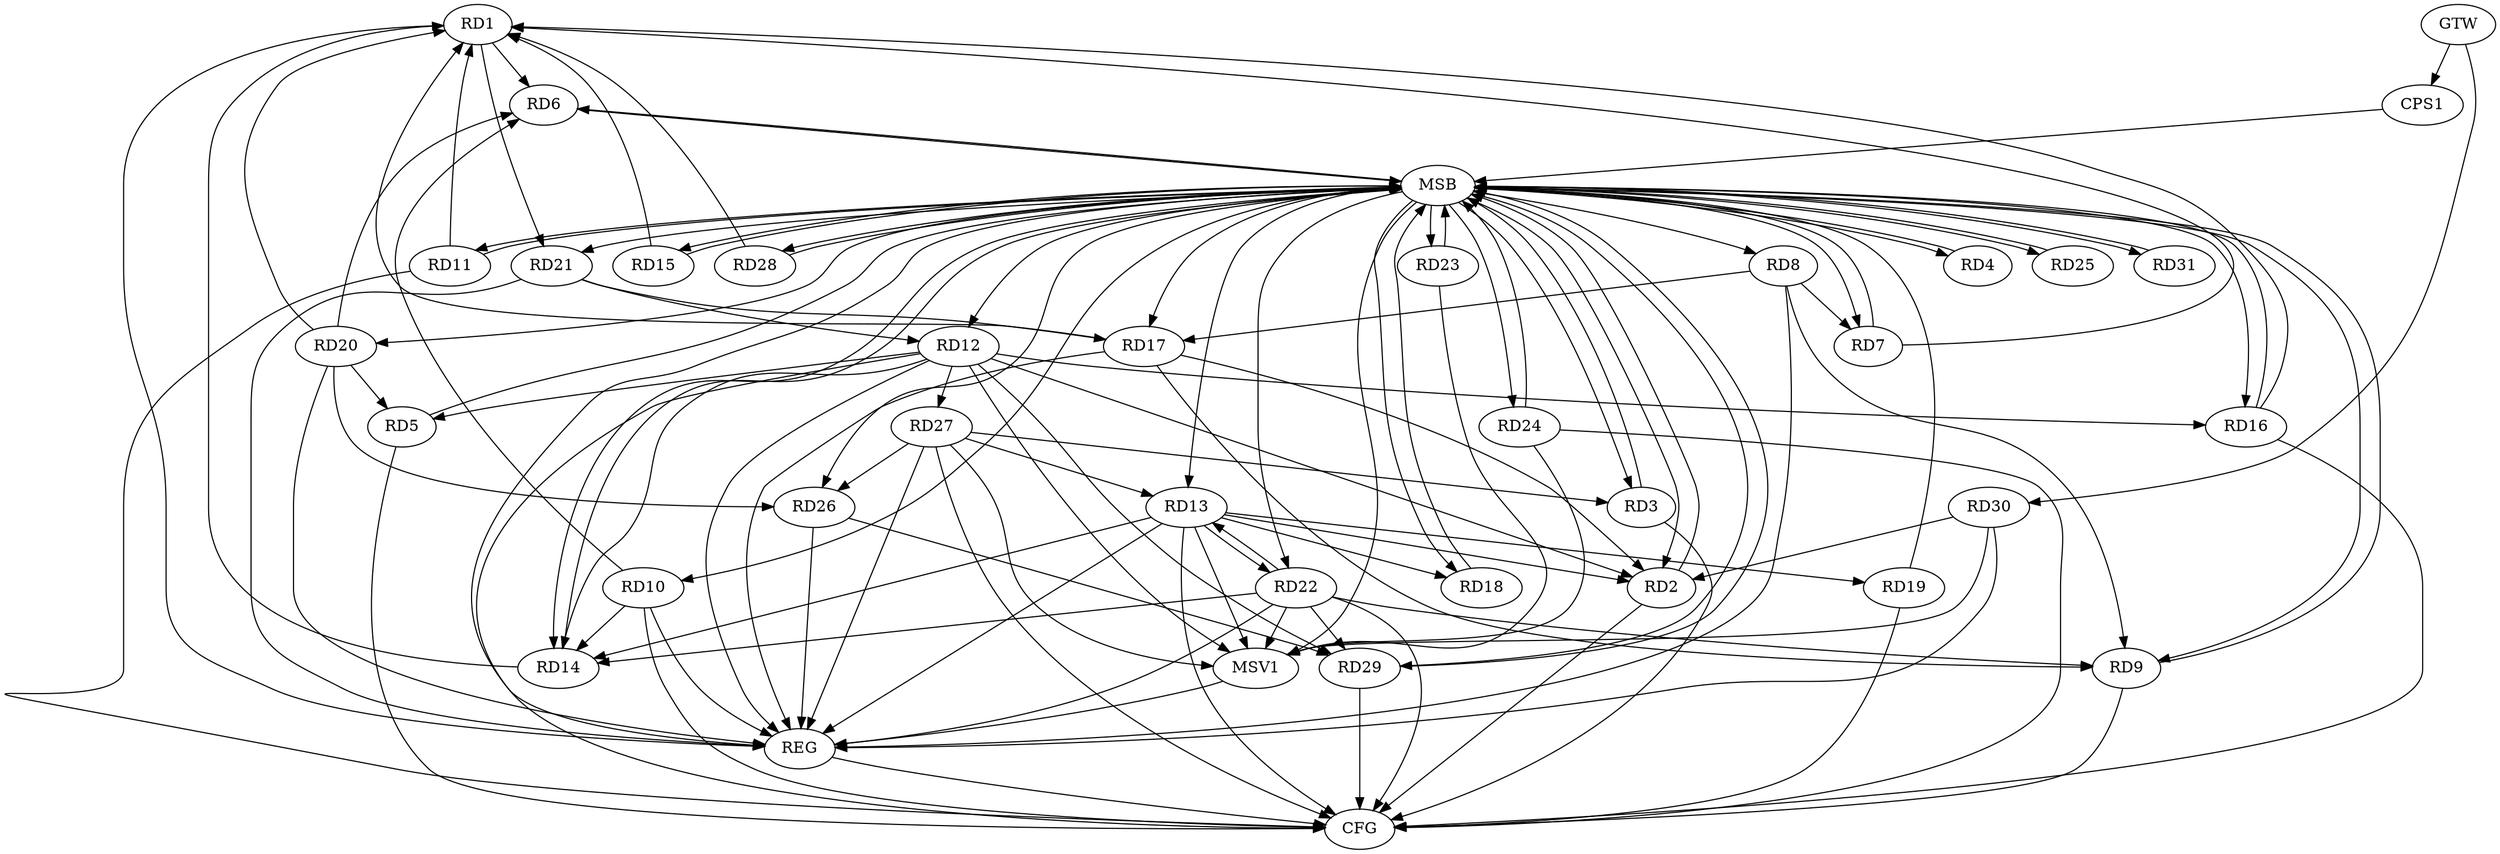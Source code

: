 strict digraph G {
  RD1 [ label="RD1" ];
  RD2 [ label="RD2" ];
  RD3 [ label="RD3" ];
  RD4 [ label="RD4" ];
  RD5 [ label="RD5" ];
  RD6 [ label="RD6" ];
  RD7 [ label="RD7" ];
  RD8 [ label="RD8" ];
  RD9 [ label="RD9" ];
  RD10 [ label="RD10" ];
  RD11 [ label="RD11" ];
  RD12 [ label="RD12" ];
  RD13 [ label="RD13" ];
  RD14 [ label="RD14" ];
  RD15 [ label="RD15" ];
  RD16 [ label="RD16" ];
  RD17 [ label="RD17" ];
  RD18 [ label="RD18" ];
  RD19 [ label="RD19" ];
  RD20 [ label="RD20" ];
  RD21 [ label="RD21" ];
  RD22 [ label="RD22" ];
  RD23 [ label="RD23" ];
  RD24 [ label="RD24" ];
  RD25 [ label="RD25" ];
  RD26 [ label="RD26" ];
  RD27 [ label="RD27" ];
  RD28 [ label="RD28" ];
  RD29 [ label="RD29" ];
  RD30 [ label="RD30" ];
  RD31 [ label="RD31" ];
  CPS1 [ label="CPS1" ];
  GTW [ label="GTW" ];
  REG [ label="REG" ];
  MSB [ label="MSB" ];
  CFG [ label="CFG" ];
  MSV1 [ label="MSV1" ];
  RD1 -> RD6;
  RD1 -> RD21;
  RD12 -> RD2;
  RD13 -> RD2;
  RD17 -> RD2;
  RD30 -> RD2;
  RD27 -> RD3;
  RD12 -> RD5;
  RD20 -> RD5;
  RD10 -> RD6;
  RD20 -> RD6;
  RD8 -> RD7;
  RD8 -> RD9;
  RD8 -> RD17;
  RD17 -> RD9;
  RD22 -> RD9;
  RD10 -> RD14;
  RD12 -> RD14;
  RD12 -> RD16;
  RD21 -> RD12;
  RD12 -> RD27;
  RD12 -> RD29;
  RD13 -> RD14;
  RD13 -> RD18;
  RD13 -> RD19;
  RD13 -> RD22;
  RD22 -> RD13;
  RD27 -> RD13;
  RD22 -> RD14;
  RD21 -> RD17;
  RD20 -> RD26;
  RD22 -> RD29;
  RD27 -> RD26;
  RD26 -> RD29;
  GTW -> RD30;
  GTW -> CPS1;
  RD1 -> REG;
  RD8 -> REG;
  RD10 -> REG;
  RD12 -> REG;
  RD13 -> REG;
  RD17 -> REG;
  RD20 -> REG;
  RD21 -> REG;
  RD22 -> REG;
  RD26 -> REG;
  RD27 -> REG;
  RD30 -> REG;
  RD2 -> MSB;
  MSB -> RD23;
  MSB -> RD24;
  MSB -> RD26;
  MSB -> REG;
  RD3 -> MSB;
  MSB -> RD21;
  MSB -> RD31;
  RD4 -> MSB;
  MSB -> RD12;
  RD5 -> MSB;
  MSB -> RD2;
  RD6 -> MSB;
  MSB -> RD20;
  RD7 -> MSB;
  MSB -> RD6;
  RD9 -> MSB;
  MSB -> RD3;
  MSB -> RD13;
  MSB -> RD15;
  RD11 -> MSB;
  MSB -> RD8;
  MSB -> RD9;
  MSB -> RD10;
  RD14 -> MSB;
  MSB -> RD22;
  RD15 -> MSB;
  MSB -> RD11;
  MSB -> RD17;
  RD16 -> MSB;
  MSB -> RD14;
  MSB -> RD28;
  RD18 -> MSB;
  MSB -> RD16;
  MSB -> RD29;
  RD19 -> MSB;
  RD23 -> MSB;
  RD24 -> MSB;
  RD25 -> MSB;
  MSB -> RD18;
  RD28 -> MSB;
  RD29 -> MSB;
  RD31 -> MSB;
  MSB -> RD4;
  MSB -> RD25;
  CPS1 -> MSB;
  MSB -> RD7;
  RD24 -> CFG;
  RD13 -> CFG;
  RD9 -> CFG;
  RD27 -> CFG;
  RD16 -> CFG;
  RD3 -> CFG;
  RD10 -> CFG;
  RD29 -> CFG;
  RD22 -> CFG;
  RD11 -> CFG;
  RD19 -> CFG;
  RD2 -> CFG;
  RD12 -> CFG;
  RD5 -> CFG;
  REG -> CFG;
  RD17 -> RD1;
  RD11 -> RD1;
  RD16 -> RD1;
  RD7 -> RD1;
  RD28 -> RD1;
  RD20 -> RD1;
  RD15 -> RD1;
  RD14 -> RD1;
  RD12 -> MSV1;
  RD13 -> MSV1;
  RD22 -> MSV1;
  RD27 -> MSV1;
  RD30 -> MSV1;
  MSB -> MSV1;
  RD24 -> MSV1;
  RD23 -> MSV1;
  MSV1 -> REG;
}
